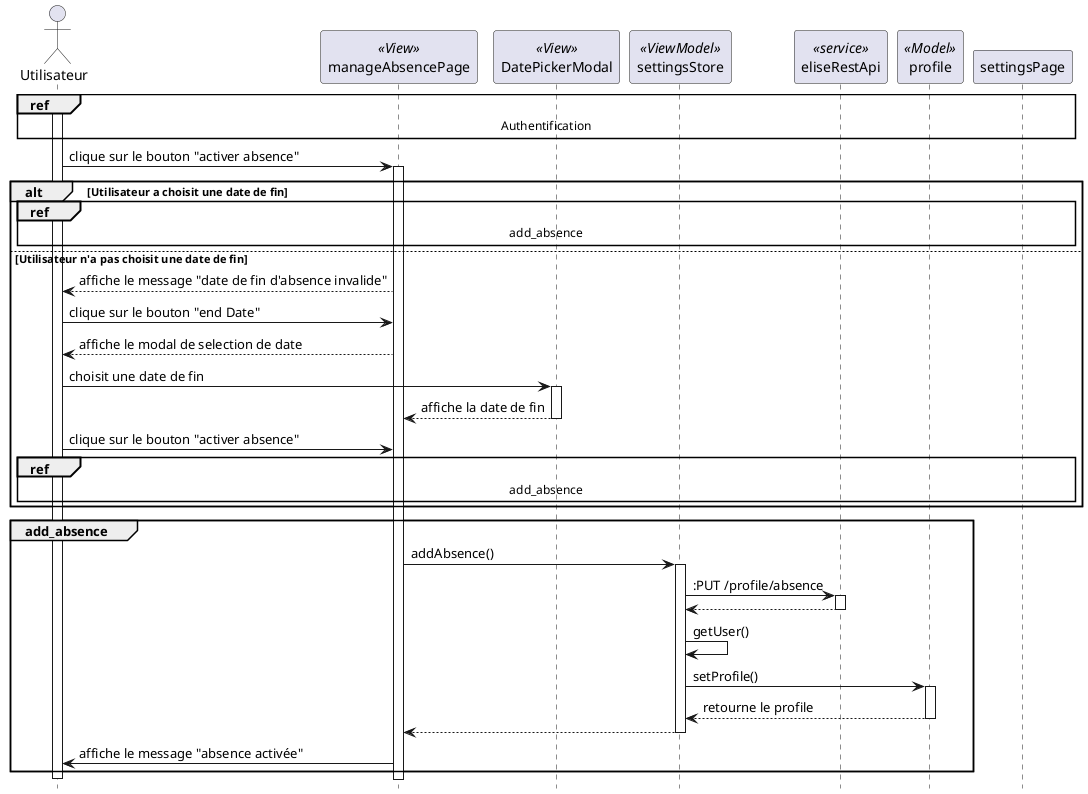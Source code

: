 @startuml sequence_declare_absence

hide footbox


actor "Utilisateur" as user
participant "manageAbsencePage" as manageAbsencePage << View >>
participant "DatePickerModal" as datePickerModal << View >>
participant "settingsStore" as settingsStore << ViewModel >>
participant "eliseRestApi" as eliseRestApi << service >>
participant "profile" as profile << Model >>

ref over user,settingsPage,settingsStore,profile : Authentification

activate user
user -> manageAbsencePage : clique sur le bouton "activer absence"
activate manageAbsencePage
    alt Utilisateur a choisit une date de fin
        ref over user,settingsPage,settingsStore,profile : add_absence
    else Utilisateur n'a pas choisit une date de fin
        manageAbsencePage --> user : affiche le message "date de fin d'absence invalide"
        user -> manageAbsencePage : clique sur le bouton "end Date"
        manageAbsencePage --> user : affiche le modal de selection de date
        user -> datePickerModal : choisit une date de fin
        activate datePickerModal
        datePickerModal --> manageAbsencePage : affiche la date de fin
        deactivate datePickerModal
        user -> manageAbsencePage : clique sur le bouton "activer absence"
        ref over user,settingsPage,settingsStore,profile : add_absence

    end
    group add_absence
    manageAbsencePage -> settingsStore : addAbsence() 
    activate settingsStore
    settingsStore -> eliseRestApi : :PUT /profile/absence
    activate eliseRestApi
    eliseRestApi --> settingsStore 
    deactivate eliseRestApi
    settingsStore -> settingsStore : getUser()
    settingsStore -> profile : setProfile()
    activate profile
    profile --> settingsStore : retourne le profile
    deactivate profile
    settingsStore --> manageAbsencePage 
    deactivate settingsStore
    manageAbsencePage -> user : affiche le message "absence activée"
    end




deactivate user
